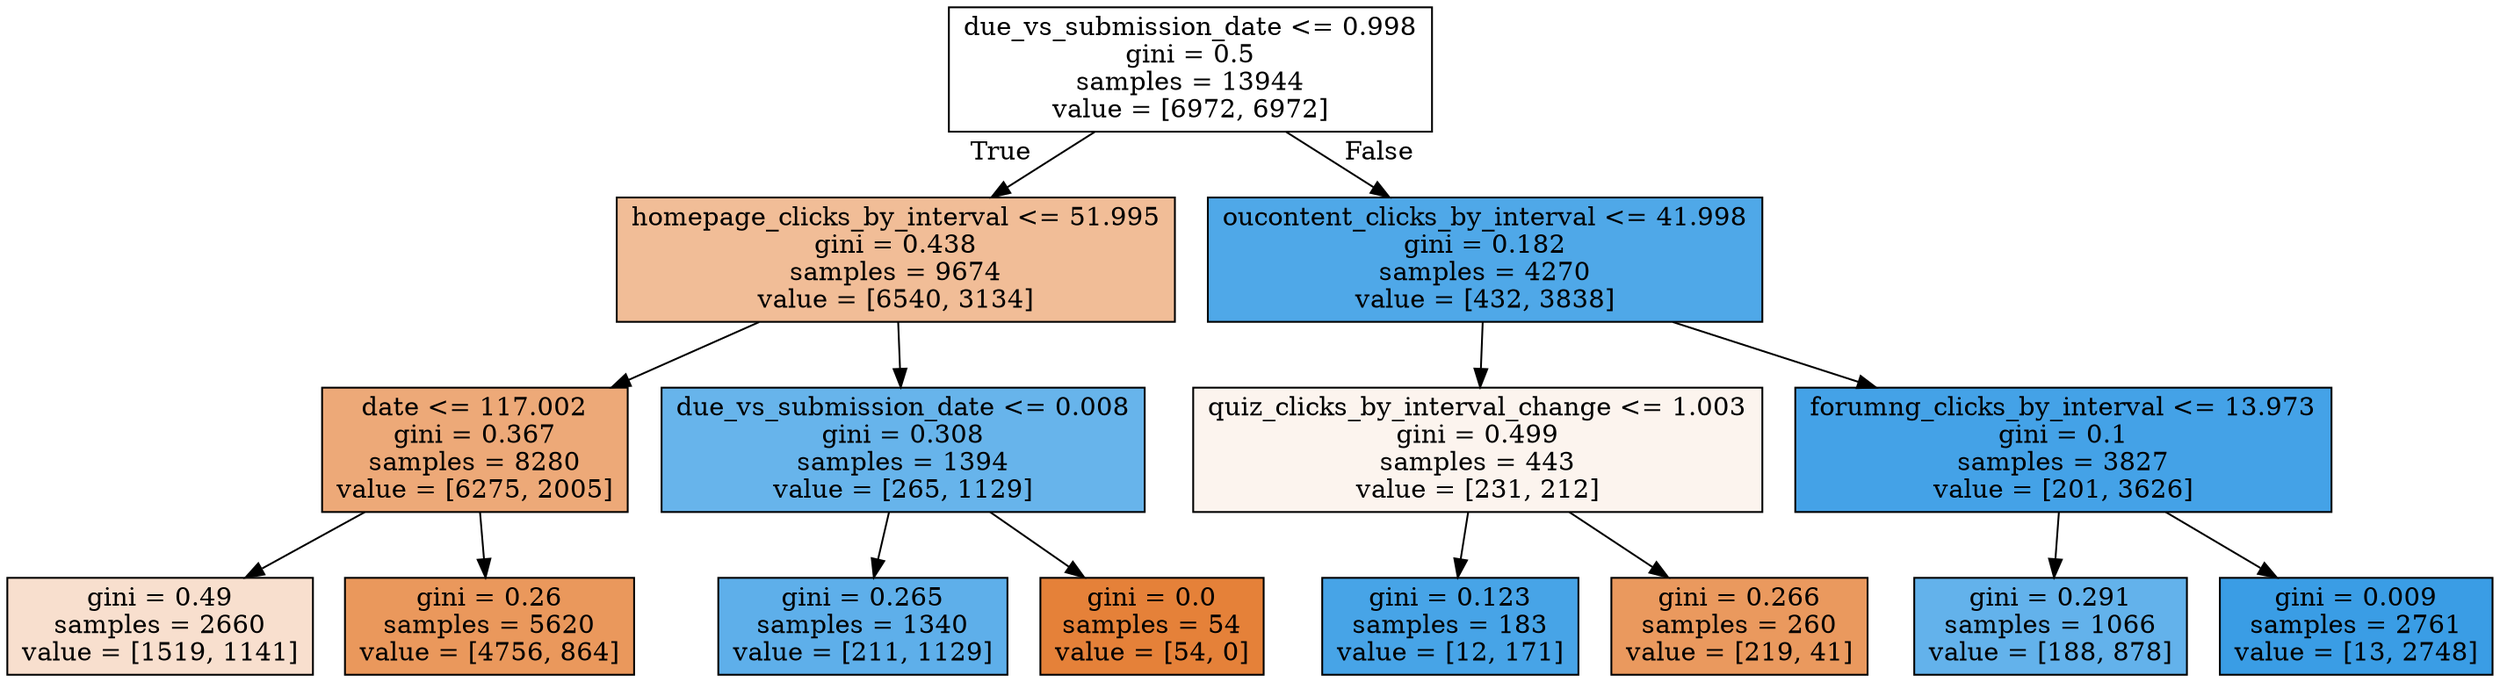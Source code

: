 digraph Tree {
node [shape=box, style="filled", color="black"] ;
0 [label="due_vs_submission_date <= 0.998\ngini = 0.5\nsamples = 13944\nvalue = [6972, 6972]", fillcolor="#e5813900"] ;
1 [label="homepage_clicks_by_interval <= 51.995\ngini = 0.438\nsamples = 9674\nvalue = [6540, 3134]", fillcolor="#e5813985"] ;
0 -> 1 [labeldistance=2.5, labelangle=45, headlabel="True"] ;
2 [label="date <= 117.002\ngini = 0.367\nsamples = 8280\nvalue = [6275, 2005]", fillcolor="#e58139ae"] ;
1 -> 2 ;
3 [label="gini = 0.49\nsamples = 2660\nvalue = [1519, 1141]", fillcolor="#e581393f"] ;
2 -> 3 ;
4 [label="gini = 0.26\nsamples = 5620\nvalue = [4756, 864]", fillcolor="#e58139d1"] ;
2 -> 4 ;
5 [label="due_vs_submission_date <= 0.008\ngini = 0.308\nsamples = 1394\nvalue = [265, 1129]", fillcolor="#399de5c3"] ;
1 -> 5 ;
6 [label="gini = 0.265\nsamples = 1340\nvalue = [211, 1129]", fillcolor="#399de5cf"] ;
5 -> 6 ;
7 [label="gini = 0.0\nsamples = 54\nvalue = [54, 0]", fillcolor="#e58139ff"] ;
5 -> 7 ;
8 [label="oucontent_clicks_by_interval <= 41.998\ngini = 0.182\nsamples = 4270\nvalue = [432, 3838]", fillcolor="#399de5e2"] ;
0 -> 8 [labeldistance=2.5, labelangle=-45, headlabel="False"] ;
9 [label="quiz_clicks_by_interval_change <= 1.003\ngini = 0.499\nsamples = 443\nvalue = [231, 212]", fillcolor="#e5813915"] ;
8 -> 9 ;
10 [label="gini = 0.123\nsamples = 183\nvalue = [12, 171]", fillcolor="#399de5ed"] ;
9 -> 10 ;
11 [label="gini = 0.266\nsamples = 260\nvalue = [219, 41]", fillcolor="#e58139cf"] ;
9 -> 11 ;
12 [label="forumng_clicks_by_interval <= 13.973\ngini = 0.1\nsamples = 3827\nvalue = [201, 3626]", fillcolor="#399de5f1"] ;
8 -> 12 ;
13 [label="gini = 0.291\nsamples = 1066\nvalue = [188, 878]", fillcolor="#399de5c8"] ;
12 -> 13 ;
14 [label="gini = 0.009\nsamples = 2761\nvalue = [13, 2748]", fillcolor="#399de5fe"] ;
12 -> 14 ;
}